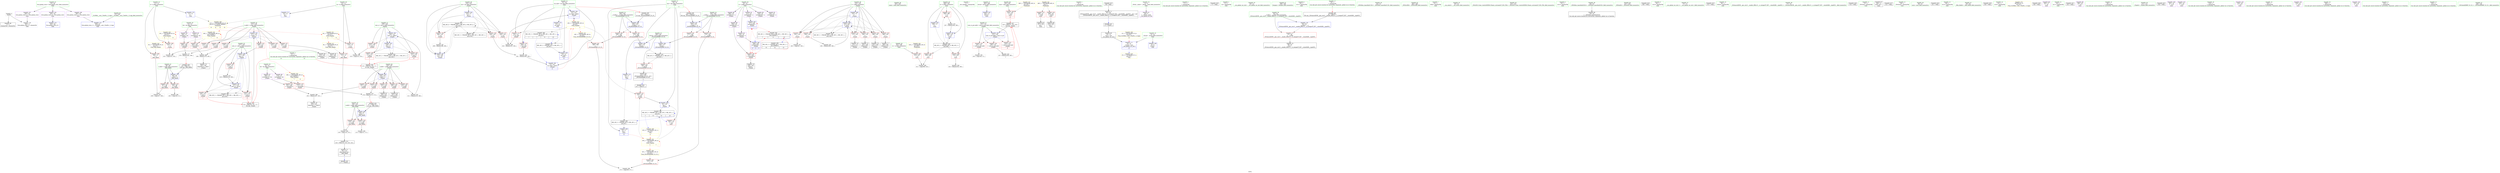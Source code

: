 digraph "SVFG" {
	label="SVFG";

	Node0x564943c63d40 [shape=record,color=grey,label="{NodeID: 0\nNullPtr}"];
	Node0x564943c63d40 -> Node0x564943c76ad0[style=solid];
	Node0x564943c63d40 -> Node0x564943c7d690[style=solid];
	Node0x564943c79560 [shape=record,color=grey,label="{NodeID: 277\n170 = Binary(165, 169, )\n|{<s0>6}}"];
	Node0x564943c79560:s0 -> Node0x564943cb2330[style=solid,color=red];
	Node0x564943c78530 [shape=record,color=blue,label="{NodeID: 194\n25\<--232\ncur_bad\<--add31\n_Z2goiii\n|{<s0>7}}"];
	Node0x564943c78530:s0 -> Node0x564943c97000[style=dashed,color=red];
	Node0x564943c75780 [shape=record,color=red,label="{NodeID: 111\n214\<--14\n\<--m\n_Z2goiii\n}"];
	Node0x564943c75780 -> Node0x564943c86790[style=solid];
	Node0x564943c737e0 [shape=record,color=green,label="{NodeID: 28\n19\<--20\na\<--a_field_insensitive\nGlob }"];
	Node0x564943c737e0 -> Node0x564943c77d10[style=solid];
	Node0x564943c737e0 -> Node0x564943c77de0[style=solid];
	Node0x564943c737e0 -> Node0x564943c77eb0[style=solid];
	Node0x564943c737e0 -> Node0x564943c77f80[style=solid];
	Node0x564943c737e0 -> Node0x564943c78050[style=solid];
	Node0x564943c737e0 -> Node0x564943c78120[style=solid];
	Node0x564943c92060 [shape=record,color=black,label="{NodeID: 305\nMR_34V_2 = PHI(MR_34V_6, MR_34V_1, MR_34V_1, )\npts\{200000 \}\n|{<s0>7|<s1>8|<s2>15}}"];
	Node0x564943c92060:s0 -> Node0x564943c786d0[style=dashed,color=blue];
	Node0x564943c92060:s1 -> Node0x564943c92060[style=dashed,color=blue];
	Node0x564943c92060:s2 -> Node0x564943c93460[style=dashed,color=blue];
	Node0x564943c7b730 [shape=record,color=red,label="{NodeID: 139\n161\<--135\n\<--i\n_Z2goiii\n}"];
	Node0x564943c7b730 -> Node0x564943c86f10[style=solid];
	Node0x564943c76190 [shape=record,color=green,label="{NodeID: 56\n282\<--283\nmain\<--main_field_insensitive\n}"];
	Node0x564943c978c0 [shape=record,color=yellow,style=double,label="{NodeID: 333\n38V_1 = ENCHI(MR_38V_0)\npts\{240000 \}\nFun[_Z2goiii]|{|<s2>7|<s3>8}}"];
	Node0x564943c978c0 -> Node0x564943c7c290[style=dashed];
	Node0x564943c978c0 -> Node0x564943c7c430[style=dashed];
	Node0x564943c978c0:s2 -> Node0x564943c978c0[style=dashed,color=red];
	Node0x564943c978c0:s3 -> Node0x564943c978c0[style=dashed,color=red];
	Node0x564943c7cdf0 [shape=record,color=red,label="{NodeID: 167\n336\<--289\n\<--ti\nmain\n}"];
	Node0x564943c7cdf0 -> Node0x564943c79860[style=solid];
	Node0x564943c779d0 [shape=record,color=black,label="{NodeID: 84\n257\<--280\n_ZSt3minIiERKT_S2_S2__ret\<--\n_ZSt3minIiERKT_S2_S2_\n|{<s0>5}}"];
	Node0x564943c779d0:s0 -> Node0x564943cb0130[style=solid,color=blue];
	Node0x564943c71760 [shape=record,color=green,label="{NodeID: 1\n7\<--1\n__dso_handle\<--dummyObj\nGlob }"];
	Node0x564943c796e0 [shape=record,color=grey,label="{NodeID: 278\n219 = Binary(218, 200, )\n}"];
	Node0x564943c796e0 -> Node0x564943c78390[style=solid];
	Node0x564943c78600 [shape=record,color=blue,label="{NodeID: 195\n25\<--241\ncur_bad\<--sub32\n_Z2goiii\n|{<s0>8}}"];
	Node0x564943c78600:s0 -> Node0x564943c97000[style=dashed,color=red];
	Node0x564943c75850 [shape=record,color=red,label="{NodeID: 112\n331\<--16\n\<--ans\nmain\n}"];
	Node0x564943c738e0 [shape=record,color=green,label="{NodeID: 29\n21\<--22\ndx\<--dx_field_insensitive\nGlob }"];
	Node0x564943c738e0 -> Node0x564943c781f0[style=solid];
	Node0x564943c738e0 -> Node0x564943c782c0[style=solid];
	Node0x564943c92560 [shape=record,color=black,label="{NodeID: 306\nMR_16V_2 = PHI(MR_16V_4, MR_16V_1, )\npts\{18 \}\n}"];
	Node0x564943c92560 -> Node0x564943c78d50[style=dashed];
	Node0x564943c7b800 [shape=record,color=red,label="{NodeID: 140\n166\<--135\n\<--i\n_Z2goiii\n}"];
	Node0x564943c7b800 -> Node0x564943c770e0[style=solid];
	Node0x564943c76290 [shape=record,color=green,label="{NodeID: 57\n285\<--286\nretval\<--retval_field_insensitive\nmain\n}"];
	Node0x564943c76290 -> Node0x564943c78ae0[style=solid];
	Node0x564943c7cec0 [shape=record,color=red,label="{NodeID: 168\n318\<--291\n\<--num\nmain\n|{<s0>15}}"];
	Node0x564943c7cec0:s0 -> Node0x564943cb2b10[style=solid,color=red];
	Node0x564943c77aa0 [shape=record,color=black,label="{NodeID: 85\n297\<--294\ncall\<--\nmain\n}"];
	Node0x564943c717f0 [shape=record,color=green,label="{NodeID: 2\n9\<--1\n\<--dummyObj\nCan only get source location for instruction, argument, global var or function.}"];
	Node0x564943c79860 [shape=record,color=grey,label="{NodeID: 279\n337 = Binary(336, 200, )\n}"];
	Node0x564943c79860 -> Node0x564943c78e20[style=solid];
	Node0x564943c786d0 [shape=record,color=blue,label="{NodeID: 196\n248\<--250\narrayidx36\<--\n_Z2goiii\n|{<s0>8|<s1>8|<s2>8}}"];
	Node0x564943c786d0:s0 -> Node0x564943c7c500[style=dashed,color=red];
	Node0x564943c786d0:s1 -> Node0x564943c78460[style=dashed,color=red];
	Node0x564943c786d0:s2 -> Node0x564943c92060[style=dashed,color=red];
	Node0x564943c75920 [shape=record,color=red,label="{NodeID: 113\n231\<--25\n\<--cur_bad\n_Z2goiii\n}"];
	Node0x564943c75920 -> Node0x564943c86190[style=solid];
	Node0x564943c739e0 [shape=record,color=green,label="{NodeID: 30\n23\<--24\ndy\<--dy_field_insensitive\nGlob }"];
	Node0x564943c739e0 -> Node0x564943c74ac0[style=solid];
	Node0x564943c739e0 -> Node0x564943c74b90[style=solid];
	Node0x564943c92a60 [shape=record,color=black,label="{NodeID: 307\nMR_18V_2 = PHI(MR_18V_4, MR_18V_1, )\npts\{26 \}\n}"];
	Node0x564943c92a60 -> Node0x564943c78c80[style=dashed];
	Node0x564943c7b8d0 [shape=record,color=red,label="{NodeID: 141\n172\<--135\n\<--i\n_Z2goiii\n}"];
	Node0x564943c7b8d0 -> Node0x564943c771b0[style=solid];
	Node0x564943c76360 [shape=record,color=green,label="{NodeID: 58\n287\<--288\ntc\<--tc_field_insensitive\nmain\n}"];
	Node0x564943c76360 -> Node0x564943c7cb80[style=solid];
	Node0x564943c9f540 [shape=record,color=yellow,style=double,label="{NodeID: 418\n2V_2 = CSCHI(MR_2V_1)\npts\{10 \}\nCS[]}"];
	Node0x564943c7cf90 [shape=record,color=blue,label="{NodeID: 169\n8\<--9\n_ZL2pi\<--\nGlob }"];
	Node0x564943c77b70 [shape=record,color=black,label="{NodeID: 86\n303\<--300\ncall1\<--\nmain\n}"];
	Node0x564943c71aa0 [shape=record,color=green,label="{NodeID: 3\n12\<--1\n\<--dummyObj\nCan only get source location for instruction, argument, global var or function.|{<s0>15|<s1>15}}"];
	Node0x564943c71aa0:s0 -> Node0x564943cb2670[style=solid,color=red];
	Node0x564943c71aa0:s1 -> Node0x564943cb2950[style=solid,color=red];
	Node0x564943c799e0 [shape=record,color=grey,label="{NodeID: 280\n184 = Binary(179, 183, )\n}"];
	Node0x564943c799e0 -> Node0x564943c77350[style=solid];
	Node0x564943c787a0 [shape=record,color=blue,label="{NodeID: 197\n262\<--258\n__a.addr\<--__a\n_ZSt3minIiERKT_S2_S2_\n}"];
	Node0x564943c787a0 -> Node0x564943c7c6a0[style=dashed];
	Node0x564943c787a0 -> Node0x564943c7c770[style=dashed];
	Node0x564943c759f0 [shape=record,color=red,label="{NodeID: 114\n240\<--25\n\<--cur_bad\n_Z2goiii\n}"];
	Node0x564943c759f0 -> Node0x564943c79e60[style=solid];
	Node0x564943c73ae0 [shape=record,color=green,label="{NodeID: 31\n25\<--26\ncur_bad\<--cur_bad_field_insensitive\nGlob |{|<s6>5}}"];
	Node0x564943c73ae0 -> Node0x564943c75920[style=solid];
	Node0x564943c73ae0 -> Node0x564943c759f0[style=solid];
	Node0x564943c73ae0 -> Node0x564943c7d390[style=solid];
	Node0x564943c73ae0 -> Node0x564943c78530[style=solid];
	Node0x564943c73ae0 -> Node0x564943c78600[style=solid];
	Node0x564943c73ae0 -> Node0x564943c78c80[style=solid];
	Node0x564943c73ae0:s6 -> Node0x564943cb2de0[style=solid,color=red];
	Node0x564943c92f60 [shape=record,color=black,label="{NodeID: 308\nMR_56V_3 = PHI(MR_56V_4, MR_56V_2, )\npts\{290 \}\n}"];
	Node0x564943c92f60 -> Node0x564943c7cc50[style=dashed];
	Node0x564943c92f60 -> Node0x564943c7cd20[style=dashed];
	Node0x564943c92f60 -> Node0x564943c7cdf0[style=dashed];
	Node0x564943c92f60 -> Node0x564943c78e20[style=dashed];
	Node0x564943c7b9a0 [shape=record,color=red,label="{NodeID: 142\n180\<--135\n\<--i\n_Z2goiii\n}"];
	Node0x564943c7b9a0 -> Node0x564943c77280[style=solid];
	Node0x564943c76430 [shape=record,color=green,label="{NodeID: 59\n289\<--290\nti\<--ti_field_insensitive\nmain\n}"];
	Node0x564943c76430 -> Node0x564943c7cc50[style=solid];
	Node0x564943c76430 -> Node0x564943c7cd20[style=solid];
	Node0x564943c76430 -> Node0x564943c7cdf0[style=solid];
	Node0x564943c76430 -> Node0x564943c78bb0[style=solid];
	Node0x564943c76430 -> Node0x564943c78e20[style=solid];
	Node0x564943cb0130 [shape=record,color=black,label="{NodeID: 419\n147 = PHI(257, )\n}"];
	Node0x564943cb0130 -> Node0x564943c7c0f0[style=solid];
	Node0x564943c97b90 [shape=record,color=yellow,style=double,label="{NodeID: 336\n16V_1 = ENCHI(MR_16V_0)\npts\{18 \}\nFun[_ZSt3minIiERKT_S2_S2_]}"];
	Node0x564943c97b90 -> Node0x564943c7cab0[style=dashed];
	Node0x564943c7d090 [shape=record,color=blue,label="{NodeID: 170\n11\<--12\nn\<--\nGlob }"];
	Node0x564943c7d090 -> Node0x564943c98780[style=dashed];
	Node0x564943c77c40 [shape=record,color=purple,label="{NodeID: 87\n56\<--4\n\<--_ZStL8__ioinit\n__cxx_global_var_init\n}"];
	Node0x564943c71b30 [shape=record,color=green,label="{NodeID: 4\n17\<--1\n\<--dummyObj\nCan only get source location for instruction, argument, global var or function.}"];
	Node0x564943c79b60 [shape=record,color=grey,label="{NodeID: 281\n211 = Binary(210, 200, )\n}"];
	Node0x564943c79b60 -> Node0x564943c7e220[style=solid];
	Node0x564943c78870 [shape=record,color=blue,label="{NodeID: 198\n264\<--259\n__b.addr\<--__b\n_ZSt3minIiERKT_S2_S2_\n}"];
	Node0x564943c78870 -> Node0x564943c7c840[style=dashed];
	Node0x564943c78870 -> Node0x564943c7c910[style=dashed];
	Node0x564943c7a3b0 [shape=record,color=red,label="{NodeID: 115\n294\<--31\n\<--stdin\nmain\n}"];
	Node0x564943c7a3b0 -> Node0x564943c77aa0[style=solid];
	Node0x564943c73be0 [shape=record,color=green,label="{NodeID: 32\n45\<--49\nllvm.global_ctors\<--llvm.global_ctors_field_insensitive\nGlob }"];
	Node0x564943c73be0 -> Node0x564943c75210[style=solid];
	Node0x564943c73be0 -> Node0x564943c75310[style=solid];
	Node0x564943c73be0 -> Node0x564943c75410[style=solid];
	Node0x564943c93460 [shape=record,color=black,label="{NodeID: 309\nMR_34V_2 = PHI(MR_34V_3, MR_34V_1, )\npts\{200000 \}\n|{<s0>15|<s1>15|<s2>15}}"];
	Node0x564943c93460:s0 -> Node0x564943c7c500[style=dashed,color=red];
	Node0x564943c93460:s1 -> Node0x564943c78460[style=dashed,color=red];
	Node0x564943c93460:s2 -> Node0x564943c92060[style=dashed,color=red];
	Node0x564943c7ba70 [shape=record,color=red,label="{NodeID: 143\n188\<--135\n\<--i\n_Z2goiii\n}"];
	Node0x564943c7ba70 -> Node0x564943c77420[style=solid];
	Node0x564943c76500 [shape=record,color=green,label="{NodeID: 60\n291\<--292\nnum\<--num_field_insensitive\nmain\n}"];
	Node0x564943c76500 -> Node0x564943c7cec0[style=solid];
	Node0x564943cb0060 [shape=record,color=black,label="{NodeID: 420\n57 = PHI()\n}"];
	Node0x564943c97c70 [shape=record,color=yellow,style=double,label="{NodeID: 337\n18V_1 = ENCHI(MR_18V_0)\npts\{26 \}\nFun[_ZSt3minIiERKT_S2_S2_]}"];
	Node0x564943c97c70 -> Node0x564943c7c9e0[style=dashed];
	Node0x564943c7d190 [shape=record,color=blue,label="{NodeID: 171\n14\<--12\nm\<--\nGlob }"];
	Node0x564943c7d190 -> Node0x564943c98780[style=dashed];
	Node0x564943c77d10 [shape=record,color=purple,label="{NodeID: 88\n186\<--19\narrayidx13\<--a\n_Z2goiii\n}"];
	Node0x564943c71bc0 [shape=record,color=green,label="{NodeID: 5\n27\<--1\n.str\<--dummyObj\nGlob }"];
	Node0x564943c79ce0 [shape=record,color=grey,label="{NodeID: 282\n237 = Binary(236, 200, )\n|{<s0>7}}"];
	Node0x564943c79ce0:s0 -> Node0x564943cb2b10[style=solid,color=red];
	Node0x564943c78940 [shape=record,color=blue,label="{NodeID: 199\n260\<--274\nretval\<--\n_ZSt3minIiERKT_S2_S2_\n}"];
	Node0x564943c78940 -> Node0x564943c93960[style=dashed];
	Node0x564943c7a480 [shape=record,color=red,label="{NodeID: 116\n300\<--36\n\<--stdout\nmain\n}"];
	Node0x564943c7a480 -> Node0x564943c77b70[style=solid];
	Node0x564943c73ce0 [shape=record,color=green,label="{NodeID: 33\n50\<--51\n__cxx_global_var_init\<--__cxx_global_var_init_field_insensitive\n}"];
	Node0x564943c93960 [shape=record,color=black,label="{NodeID: 310\nMR_42V_3 = PHI(MR_42V_4, MR_42V_2, )\npts\{261 \}\n}"];
	Node0x564943c93960 -> Node0x564943c7c5d0[style=dashed];
	Node0x564943c7bb40 [shape=record,color=red,label="{NodeID: 144\n204\<--135\n\<--i\n_Z2goiii\n}"];
	Node0x564943c7bb40 -> Node0x564943c7a160[style=solid];
	Node0x564943c765d0 [shape=record,color=green,label="{NodeID: 61\n298\<--299\nfreopen\<--freopen_field_insensitive\n}"];
	Node0x564943cb1780 [shape=record,color=black,label="{NodeID: 421\n75 = PHI(82, )\n}"];
	Node0x564943cb1780 -> Node0x564943c76da0[style=solid];
	Node0x564943c7d290 [shape=record,color=blue,label="{NodeID: 172\n16\<--17\nans\<--\nGlob }"];
	Node0x564943c7d290 -> Node0x564943c92560[style=dashed];
	Node0x564943c77de0 [shape=record,color=purple,label="{NodeID: 89\n194\<--19\narrayidx18\<--a\n_Z2goiii\n}"];
	Node0x564943c77de0 -> Node0x564943c7c500[style=solid];
	Node0x564943c71c50 [shape=record,color=green,label="{NodeID: 6\n29\<--1\n.str.2\<--dummyObj\nGlob }"];
	Node0x564943c79e60 [shape=record,color=grey,label="{NodeID: 283\n241 = Binary(240, 239, )\n}"];
	Node0x564943c79e60 -> Node0x564943c78600[style=solid];
	Node0x564943c78a10 [shape=record,color=blue,label="{NodeID: 200\n260\<--277\nretval\<--\n_ZSt3minIiERKT_S2_S2_\n}"];
	Node0x564943c78a10 -> Node0x564943c93960[style=dashed];
	Node0x564943c7a550 [shape=record,color=red,label="{NodeID: 117\n87\<--84\n\<--__x.addr\n_ZSt4acosIiEN9__gnu_cxx11__enable_ifIXsr12__is_integerIT_EE7__valueEdE6__typeES2_\n}"];
	Node0x564943c7a550 -> Node0x564943c76e70[style=solid];
	Node0x564943c73de0 [shape=record,color=green,label="{NodeID: 34\n54\<--55\n_ZNSt8ios_base4InitC1Ev\<--_ZNSt8ios_base4InitC1Ev_field_insensitive\n}"];
	Node0x564943c7bc10 [shape=record,color=red,label="{NodeID: 145\n218\<--137\n\<--new_x\n_Z2goiii\n}"];
	Node0x564943c7bc10 -> Node0x564943c796e0[style=solid];
	Node0x564943c766d0 [shape=record,color=green,label="{NodeID: 62\n305\<--306\n_ZNSirsERi\<--_ZNSirsERi_field_insensitive\n}"];
	Node0x564943cb18b0 [shape=record,color=black,label="{NodeID: 422\n89 = PHI()\n}"];
	Node0x564943cb18b0 -> Node0x564943c76f40[style=solid];
	Node0x564943c97e30 [shape=record,color=yellow,style=double,label="{NodeID: 339\n2V_1 = ENCHI(MR_2V_0)\npts\{10 \}\nFun[_GLOBAL__sub_I_TeaPot_1_0.cpp]|{<s0>22}}"];
	Node0x564943c97e30:s0 -> Node0x564943c7d790[style=dashed,color=red];
	Node0x564943c7d390 [shape=record,color=blue,label="{NodeID: 173\n25\<--12\ncur_bad\<--\nGlob }"];
	Node0x564943c7d390 -> Node0x564943c92a60[style=dashed];
	Node0x564943c77eb0 [shape=record,color=purple,label="{NodeID: 90\n224\<--19\narrayidx28\<--a\n_Z2goiii\n}"];
	Node0x564943c72490 [shape=record,color=green,label="{NodeID: 7\n31\<--1\nstdin\<--dummyObj\nGlob }"];
	Node0x564943c79fe0 [shape=record,color=grey,label="{NodeID: 284\n325 = Binary(324, 200, )\n}"];
	Node0x564943c78ae0 [shape=record,color=blue,label="{NodeID: 201\n285\<--12\nretval\<--\nmain\n}"];
	Node0x564943c7a620 [shape=record,color=red,label="{NodeID: 118\n104\<--98\n\<--x.addr\n_Z8in_fieldii\n}"];
	Node0x564943c7a620 -> Node0x564943c87090[style=solid];
	Node0x564943c73ee0 [shape=record,color=green,label="{NodeID: 35\n60\<--61\n__cxa_atexit\<--__cxa_atexit_field_insensitive\n}"];
	Node0x564943c7bce0 [shape=record,color=red,label="{NodeID: 146\n234\<--137\n\<--new_x\n_Z2goiii\n|{<s0>7}}"];
	Node0x564943c7bce0:s0 -> Node0x564943cb2670[style=solid,color=red];
	Node0x564943c767d0 [shape=record,color=green,label="{NodeID: 63\n322\<--323\n_ZStlsISt11char_traitsIcEERSt13basic_ostreamIcT_ES5_PKc\<--_ZStlsISt11char_traitsIcEERSt13basic_ostreamIcT_ES5_PKc_field_insensitive\n}"];
	Node0x564943cb1980 [shape=record,color=black,label="{NodeID: 423\n177 = PHI(95, )\n}"];
	Node0x564943c7d490 [shape=record,color=blue,label="{NodeID: 174\n361\<--46\nllvm.global_ctors_0\<--\nGlob }"];
	Node0x564943c77f80 [shape=record,color=purple,label="{NodeID: 91\n227\<--19\narrayidx30\<--a\n_Z2goiii\n}"];
	Node0x564943c77f80 -> Node0x564943c78460[style=solid];
	Node0x564943c72520 [shape=record,color=green,label="{NodeID: 8\n32\<--1\n.str.3\<--dummyObj\nGlob }"];
	Node0x564943c7a160 [shape=record,color=grey,label="{NodeID: 285\n205 = Binary(204, 200, )\n}"];
	Node0x564943c7a160 -> Node0x564943c7e080[style=solid];
	Node0x564943c78bb0 [shape=record,color=blue,label="{NodeID: 202\n289\<--12\nti\<--\nmain\n}"];
	Node0x564943c78bb0 -> Node0x564943c92f60[style=dashed];
	Node0x564943c7a6f0 [shape=record,color=red,label="{NodeID: 119\n107\<--98\n\<--x.addr\n_Z8in_fieldii\n}"];
	Node0x564943c7a6f0 -> Node0x564943c86610[style=solid];
	Node0x564943c73fe0 [shape=record,color=green,label="{NodeID: 36\n59\<--65\n_ZNSt8ios_base4InitD1Ev\<--_ZNSt8ios_base4InitD1Ev_field_insensitive\n}"];
	Node0x564943c73fe0 -> Node0x564943c76ca0[style=solid];
	Node0x564943c94860 [shape=record,color=black,label="{NodeID: 313\nMR_26V_6 = PHI(MR_26V_5, MR_26V_4, MR_26V_4, )\npts\{134 \}\n}"];
	Node0x564943c94860 -> Node0x564943c7b4c0[style=dashed];
	Node0x564943c94860 -> Node0x564943c7b590[style=dashed];
	Node0x564943c94860 -> Node0x564943c7b660[style=dashed];
	Node0x564943c94860 -> Node0x564943c7dfb0[style=dashed];
	Node0x564943c94860 -> Node0x564943c90c60[style=dashed];
	Node0x564943c94860 -> Node0x564943c94860[style=dashed];
	Node0x564943c7bdb0 [shape=record,color=red,label="{NodeID: 147\n251\<--137\n\<--new_x\n_Z2goiii\n|{<s0>8}}"];
	Node0x564943c7bdb0:s0 -> Node0x564943cb2670[style=solid,color=red];
	Node0x564943c768d0 [shape=record,color=green,label="{NodeID: 64\n327\<--328\n_ZNSolsEi\<--_ZNSolsEi_field_insensitive\n}"];
	Node0x564943cb1a90 [shape=record,color=black,label="{NodeID: 424\n304 = PHI()\n}"];
	Node0x564943c98050 [shape=record,color=yellow,style=double,label="{NodeID: 341\n48V_1 = ENCHI(MR_48V_0)\npts\{1 \}\nFun[main]}"];
	Node0x564943c98050 -> Node0x564943c7a3b0[style=dashed];
	Node0x564943c98050 -> Node0x564943c7a480[style=dashed];
	Node0x564943c7d590 [shape=record,color=blue,label="{NodeID: 175\n362\<--47\nllvm.global_ctors_1\<--_GLOBAL__sub_I_TeaPot_1_0.cpp\nGlob }"];
	Node0x564943c78050 [shape=record,color=purple,label="{NodeID: 92\n245\<--19\narrayidx34\<--a\n_Z2goiii\n}"];
	Node0x564943c725b0 [shape=record,color=green,label="{NodeID: 9\n34\<--1\n.str.4\<--dummyObj\nGlob }"];
	Node0x564943c7a2e0 [shape=record,color=grey,label="{NodeID: 286\n192 = Binary(187, 191, )\n}"];
	Node0x564943c7a2e0 -> Node0x564943c774f0[style=solid];
	Node0x564943c78c80 [shape=record,color=blue,label="{NodeID: 203\n25\<--12\ncur_bad\<--\nmain\n|{<s0>15}}"];
	Node0x564943c78c80:s0 -> Node0x564943c97000[style=dashed,color=red];
	Node0x564943c7a7c0 [shape=record,color=red,label="{NodeID: 120\n111\<--100\n\<--y.addr\n_Z8in_fieldii\n}"];
	Node0x564943c7a7c0 -> Node0x564943c86490[style=solid];
	Node0x564943c740e0 [shape=record,color=green,label="{NodeID: 37\n72\<--73\n__cxx_global_var_init.1\<--__cxx_global_var_init.1_field_insensitive\n}"];
	Node0x564943c7be80 [shape=record,color=red,label="{NodeID: 148\n213\<--139\n\<--new_y\n_Z2goiii\n}"];
	Node0x564943c7be80 -> Node0x564943c86790[style=solid];
	Node0x564943c769d0 [shape=record,color=green,label="{NodeID: 65\n47\<--356\n_GLOBAL__sub_I_TeaPot_1_0.cpp\<--_GLOBAL__sub_I_TeaPot_1_0.cpp_field_insensitive\n}"];
	Node0x564943c769d0 -> Node0x564943c7d590[style=solid];
	Node0x564943cb1b60 [shape=record,color=black,label="{NodeID: 425\n313 = PHI()\n}"];
	Node0x564943c7d690 [shape=record,color=blue, style = dotted,label="{NodeID: 176\n363\<--3\nllvm.global_ctors_2\<--dummyVal\nGlob }"];
	Node0x564943c78120 [shape=record,color=purple,label="{NodeID: 93\n248\<--19\narrayidx36\<--a\n_Z2goiii\n}"];
	Node0x564943c78120 -> Node0x564943c786d0[style=solid];
	Node0x564943c72640 [shape=record,color=green,label="{NodeID: 10\n36\<--1\nstdout\<--dummyObj\nGlob }"];
	Node0x564943c86010 [shape=record,color=grey,label="{NodeID: 287\n199 = Binary(198, 200, )\n}"];
	Node0x564943c86010 -> Node0x564943c7dfb0[style=solid];
	Node0x564943c78d50 [shape=record,color=blue,label="{NodeID: 204\n16\<--17\nans\<--\nmain\n|{<s0>15}}"];
	Node0x564943c78d50:s0 -> Node0x564943c96f20[style=dashed,color=red];
	Node0x564943c7a890 [shape=record,color=red,label="{NodeID: 121\n114\<--100\n\<--y.addr\n_Z8in_fieldii\n}"];
	Node0x564943c7a890 -> Node0x564943c86a90[style=solid];
	Node0x564943c741e0 [shape=record,color=green,label="{NodeID: 38\n77\<--78\n_ZSt4acosIiEN9__gnu_cxx11__enable_ifIXsr12__is_integerIT_EE7__valueEdE6__typeES2_\<--_ZSt4acosIiEN9__gnu_cxx11__enable_ifIXsr12__is_integerIT_EE7__valueEdE6__typeES2__field_insensitive\n}"];
	Node0x564943c7bf50 [shape=record,color=red,label="{NodeID: 149\n235\<--139\n\<--new_y\n_Z2goiii\n|{<s0>7}}"];
	Node0x564943c7bf50:s0 -> Node0x564943cb2950[style=solid,color=red];
	Node0x564943c76ad0 [shape=record,color=black,label="{NodeID: 66\n2\<--3\ndummyVal\<--dummyVal\n}"];
	Node0x564943cb1c60 [shape=record,color=black,label="{NodeID: 426\n314 = PHI()\n}"];
	Node0x564943c7d790 [shape=record,color=blue,label="{NodeID: 177\n8\<--79\n_ZL2pi\<--conv\n__cxx_global_var_init.1\n|{<s0>22}}"];
	Node0x564943c7d790:s0 -> Node0x564943c9f540[style=dashed,color=blue];
	Node0x564943c781f0 [shape=record,color=purple,label="{NodeID: 94\n168\<--21\narrayidx\<--dx\n_Z2goiii\n}"];
	Node0x564943c781f0 -> Node0x564943c7c1c0[style=solid];
	Node0x564943c72710 [shape=record,color=green,label="{NodeID: 11\n37\<--1\n_ZSt3cin\<--dummyObj\nGlob }"];
	Node0x564943c86190 [shape=record,color=grey,label="{NodeID: 288\n232 = Binary(231, 230, )\n}"];
	Node0x564943c86190 -> Node0x564943c78530[style=solid];
	Node0x564943c78e20 [shape=record,color=blue,label="{NodeID: 205\n289\<--337\nti\<--inc\nmain\n}"];
	Node0x564943c78e20 -> Node0x564943c92f60[style=dashed];
	Node0x564943c7a960 [shape=record,color=red,label="{NodeID: 122\n153\<--127\n\<--x.addr\n_Z2goiii\n}"];
	Node0x564943c7a960 -> Node0x564943c86910[style=solid];
	Node0x564943c742e0 [shape=record,color=green,label="{NodeID: 39\n84\<--85\n__x.addr\<--__x.addr_field_insensitive\n_ZSt4acosIiEN9__gnu_cxx11__enable_ifIXsr12__is_integerIT_EE7__valueEdE6__typeES2_\n}"];
	Node0x564943c742e0 -> Node0x564943c7a550[style=solid];
	Node0x564943c742e0 -> Node0x564943c7d860[style=solid];
	Node0x564943c95760 [shape=record,color=yellow,style=double,label="{NodeID: 316\n6V_1 = ENCHI(MR_6V_0)\npts\{13 \}\nFun[_Z8in_fieldii]}"];
	Node0x564943c95760 -> Node0x564943c75510[style=dashed];
	Node0x564943c7c020 [shape=record,color=red,label="{NodeID: 150\n252\<--139\n\<--new_y\n_Z2goiii\n|{<s0>8}}"];
	Node0x564943c7c020:s0 -> Node0x564943cb2950[style=solid,color=red];
	Node0x564943c76bd0 [shape=record,color=black,label="{NodeID: 67\n284\<--12\nmain_ret\<--\nmain\n}"];
	Node0x564943cb1d60 [shape=record,color=black,label="{NodeID: 427\n315 = PHI()\n}"];
	Node0x564943c7d860 [shape=record,color=blue,label="{NodeID: 178\n84\<--83\n__x.addr\<--__x\n_ZSt4acosIiEN9__gnu_cxx11__enable_ifIXsr12__is_integerIT_EE7__valueEdE6__typeES2_\n}"];
	Node0x564943c7d860 -> Node0x564943c7a550[style=dashed];
	Node0x564943c782c0 [shape=record,color=purple,label="{NodeID: 95\n182\<--21\narrayidx10\<--dx\n_Z2goiii\n}"];
	Node0x564943c782c0 -> Node0x564943c7c360[style=solid];
	Node0x564943c727e0 [shape=record,color=green,label="{NodeID: 12\n38\<--1\n_ZSt4cout\<--dummyObj\nGlob }"];
	Node0x564943c86310 [shape=record,color=grey,label="{NodeID: 289\n311 = cmp(309, 310, )\n}"];
	Node0x564943c7aa30 [shape=record,color=red,label="{NodeID: 123\n165\<--127\n\<--x.addr\n_Z2goiii\n}"];
	Node0x564943c7aa30 -> Node0x564943c79560[style=solid];
	Node0x564943c743b0 [shape=record,color=green,label="{NodeID: 40\n90\<--91\nacos\<--acos_field_insensitive\n}"];
	Node0x564943c96280 [shape=record,color=yellow,style=double,label="{NodeID: 317\n8V_1 = ENCHI(MR_8V_0)\npts\{15 \}\nFun[_Z8in_fieldii]}"];
	Node0x564943c96280 -> Node0x564943c756b0[style=dashed];
	Node0x564943c7c0f0 [shape=record,color=red,label="{NodeID: 151\n150\<--147\n\<--call\n_Z2goiii\n}"];
	Node0x564943c7c0f0 -> Node0x564943c7dd40[style=solid];
	Node0x564943c76ca0 [shape=record,color=black,label="{NodeID: 68\n58\<--59\n\<--_ZNSt8ios_base4InitD1Ev\nCan only get source location for instruction, argument, global var or function.}"];
	Node0x564943cb1e30 [shape=record,color=black,label="{NodeID: 428\n321 = PHI()\n}"];
	Node0x564943c98400 [shape=record,color=yellow,style=double,label="{NodeID: 345\n54V_1 = ENCHI(MR_54V_0)\npts\{288 \}\nFun[main]}"];
	Node0x564943c98400 -> Node0x564943c7cb80[style=dashed];
	Node0x564943c7d930 [shape=record,color=blue,label="{NodeID: 179\n98\<--96\nx.addr\<--x\n_Z8in_fieldii\n}"];
	Node0x564943c7d930 -> Node0x564943c7a620[style=dashed];
	Node0x564943c7d930 -> Node0x564943c7a6f0[style=dashed];
	Node0x564943c74ac0 [shape=record,color=purple,label="{NodeID: 96\n174\<--23\narrayidx6\<--dy\n_Z2goiii\n}"];
	Node0x564943c74ac0 -> Node0x564943c7c290[style=solid];
	Node0x564943c728e0 [shape=record,color=green,label="{NodeID: 13\n39\<--1\n.str.5\<--dummyObj\nGlob }"];
	Node0x564943c86490 [shape=record,color=grey,label="{NodeID: 290\n112 = cmp(111, 12, )\n}"];
	Node0x564943c7ab00 [shape=record,color=red,label="{NodeID: 124\n179\<--127\n\<--x.addr\n_Z2goiii\n}"];
	Node0x564943c7ab00 -> Node0x564943c799e0[style=solid];
	Node0x564943c744b0 [shape=record,color=green,label="{NodeID: 41\n93\<--94\n_Z8in_fieldii\<--_Z8in_fieldii_field_insensitive\n}"];
	Node0x564943c7c1c0 [shape=record,color=red,label="{NodeID: 152\n169\<--168\n\<--arrayidx\n_Z2goiii\n}"];
	Node0x564943c7c1c0 -> Node0x564943c79560[style=solid];
	Node0x564943c76da0 [shape=record,color=black,label="{NodeID: 69\n79\<--75\nconv\<--call\n__cxx_global_var_init.1\n}"];
	Node0x564943c76da0 -> Node0x564943c7d790[style=solid];
	Node0x564943cb1f60 [shape=record,color=black,label="{NodeID: 429\n326 = PHI()\n}"];
	Node0x564943c7da00 [shape=record,color=blue,label="{NodeID: 180\n100\<--97\ny.addr\<--y\n_Z8in_fieldii\n}"];
	Node0x564943c7da00 -> Node0x564943c7a7c0[style=dashed];
	Node0x564943c7da00 -> Node0x564943c7a890[style=dashed];
	Node0x564943c74b90 [shape=record,color=purple,label="{NodeID: 97\n190\<--23\narrayidx15\<--dy\n_Z2goiii\n}"];
	Node0x564943c74b90 -> Node0x564943c7c430[style=solid];
	Node0x564943c729e0 [shape=record,color=green,label="{NodeID: 14\n41\<--1\n.str.6\<--dummyObj\nGlob }"];
	Node0x564943c9a890 [shape=record,color=yellow,style=double,label="{NodeID: 374\nRETMU(2V_2)\npts\{10 \}\nFun[_GLOBAL__sub_I_TeaPot_1_0.cpp]}"];
	Node0x564943c86610 [shape=record,color=grey,label="{NodeID: 291\n109 = cmp(107, 108, )\n}"];
	Node0x564943c7abd0 [shape=record,color=red,label="{NodeID: 125\n208\<--127\n\<--x.addr\n_Z2goiii\n}"];
	Node0x564943c7abd0 -> Node0x564943c7e150[style=solid];
	Node0x564943c745b0 [shape=record,color=green,label="{NodeID: 42\n98\<--99\nx.addr\<--x.addr_field_insensitive\n_Z8in_fieldii\n}"];
	Node0x564943c745b0 -> Node0x564943c7a620[style=solid];
	Node0x564943c745b0 -> Node0x564943c7a6f0[style=solid];
	Node0x564943c745b0 -> Node0x564943c7d930[style=solid];
	Node0x564943c7c290 [shape=record,color=red,label="{NodeID: 153\n175\<--174\n\<--arrayidx6\n_Z2goiii\n}"];
	Node0x564943c7c290 -> Node0x564943c793e0[style=solid];
	Node0x564943c76e70 [shape=record,color=black,label="{NodeID: 70\n88\<--87\nconv\<--\n_ZSt4acosIiEN9__gnu_cxx11__enable_ifIXsr12__is_integerIT_EE7__valueEdE6__typeES2_\n}"];
	Node0x564943cb2060 [shape=record,color=black,label="{NodeID: 430\n330 = PHI()\n}"];
	Node0x564943c985c0 [shape=record,color=yellow,style=double,label="{NodeID: 347\n58V_1 = ENCHI(MR_58V_0)\npts\{292 \}\nFun[main]}"];
	Node0x564943c985c0 -> Node0x564943c7cec0[style=dashed];
	Node0x564943c7dad0 [shape=record,color=blue,label="{NodeID: 181\n127\<--124\nx.addr\<--x\n_Z2goiii\n}"];
	Node0x564943c7dad0 -> Node0x564943c7a960[style=dashed];
	Node0x564943c7dad0 -> Node0x564943c7aa30[style=dashed];
	Node0x564943c7dad0 -> Node0x564943c7ab00[style=dashed];
	Node0x564943c7dad0 -> Node0x564943c7abd0[style=dashed];
	Node0x564943c7dad0 -> Node0x564943c7aca0[style=dashed];
	Node0x564943c7dad0 -> Node0x564943c7ad70[style=dashed];
	Node0x564943c74c60 [shape=record,color=purple,label="{NodeID: 98\n295\<--27\n\<--.str\nmain\n}"];
	Node0x564943c72ae0 [shape=record,color=green,label="{NodeID: 15\n43\<--1\n.str.7\<--dummyObj\nGlob }"];
	Node0x564943c86790 [shape=record,color=grey,label="{NodeID: 292\n215 = cmp(213, 214, )\n}"];
	Node0x564943c7aca0 [shape=record,color=red,label="{NodeID: 126\n222\<--127\n\<--x.addr\n_Z2goiii\n}"];
	Node0x564943c7aca0 -> Node0x564943c77690[style=solid];
	Node0x564943c74680 [shape=record,color=green,label="{NodeID: 43\n100\<--101\ny.addr\<--y.addr_field_insensitive\n_Z8in_fieldii\n}"];
	Node0x564943c74680 -> Node0x564943c7a7c0[style=solid];
	Node0x564943c74680 -> Node0x564943c7a890[style=solid];
	Node0x564943c74680 -> Node0x564943c7da00[style=solid];
	Node0x564943c96d30 [shape=record,color=yellow,style=double,label="{NodeID: 320\n6V_1 = ENCHI(MR_6V_0)\npts\{13 \}\nFun[_Z2goiii]|{|<s1>6|<s2>7|<s3>8}}"];
	Node0x564943c96d30 -> Node0x564943c755e0[style=dashed];
	Node0x564943c96d30:s1 -> Node0x564943c95760[style=dashed,color=red];
	Node0x564943c96d30:s2 -> Node0x564943c96d30[style=dashed,color=red];
	Node0x564943c96d30:s3 -> Node0x564943c96d30[style=dashed,color=red];
	Node0x564943c7c360 [shape=record,color=red,label="{NodeID: 154\n183\<--182\n\<--arrayidx10\n_Z2goiii\n}"];
	Node0x564943c7c360 -> Node0x564943c799e0[style=solid];
	Node0x564943c76f40 [shape=record,color=black,label="{NodeID: 71\n82\<--89\n_ZSt4acosIiEN9__gnu_cxx11__enable_ifIXsr12__is_integerIT_EE7__valueEdE6__typeES2__ret\<--call\n_ZSt4acosIiEN9__gnu_cxx11__enable_ifIXsr12__is_integerIT_EE7__valueEdE6__typeES2_\n|{<s0>3}}"];
	Node0x564943c76f40:s0 -> Node0x564943cb1780[style=solid,color=blue];
	Node0x564943cb2160 [shape=record,color=black,label="{NodeID: 431\n332 = PHI()\n}"];
	Node0x564943c7dba0 [shape=record,color=blue,label="{NodeID: 182\n129\<--125\ny.addr\<--y\n_Z2goiii\n}"];
	Node0x564943c7dba0 -> Node0x564943c7ae40[style=dashed];
	Node0x564943c7dba0 -> Node0x564943c7af10[style=dashed];
	Node0x564943c7dba0 -> Node0x564943c7afe0[style=dashed];
	Node0x564943c7dba0 -> Node0x564943c7b0b0[style=dashed];
	Node0x564943c7dba0 -> Node0x564943c7b180[style=dashed];
	Node0x564943c74d30 [shape=record,color=purple,label="{NodeID: 99\n296\<--29\n\<--.str.2\nmain\n}"];
	Node0x564943c72be0 [shape=record,color=green,label="{NodeID: 16\n46\<--1\n\<--dummyObj\nCan only get source location for instruction, argument, global var or function.}"];
	Node0x564943c86910 [shape=record,color=grey,label="{NodeID: 293\n155 = cmp(153, 154, )\n}"];
	Node0x564943c7ad70 [shape=record,color=red,label="{NodeID: 127\n243\<--127\n\<--x.addr\n_Z2goiii\n}"];
	Node0x564943c7ad70 -> Node0x564943c77830[style=solid];
	Node0x564943c74750 [shape=record,color=green,label="{NodeID: 44\n121\<--122\n_Z2goiii\<--_Z2goiii_field_insensitive\n}"];
	Node0x564943c96e40 [shape=record,color=yellow,style=double,label="{NodeID: 321\n8V_1 = ENCHI(MR_8V_0)\npts\{15 \}\nFun[_Z2goiii]|{|<s1>6|<s2>7|<s3>8}}"];
	Node0x564943c96e40 -> Node0x564943c75780[style=dashed];
	Node0x564943c96e40:s1 -> Node0x564943c96280[style=dashed,color=red];
	Node0x564943c96e40:s2 -> Node0x564943c96e40[style=dashed,color=red];
	Node0x564943c96e40:s3 -> Node0x564943c96e40[style=dashed,color=red];
	Node0x564943c7c430 [shape=record,color=red,label="{NodeID: 155\n191\<--190\n\<--arrayidx15\n_Z2goiii\n}"];
	Node0x564943c7c430 -> Node0x564943c7a2e0[style=solid];
	Node0x564943c77010 [shape=record,color=black,label="{NodeID: 72\n95\<--118\n_Z8in_fieldii_ret\<--\n_Z8in_fieldii\n|{<s0>6}}"];
	Node0x564943c77010:s0 -> Node0x564943cb1980[style=solid,color=blue];
	Node0x564943cb2260 [shape=record,color=black,label="{NodeID: 432\n334 = PHI()\n}"];
	Node0x564943c98780 [shape=record,color=yellow,style=double,label="{NodeID: 349\n61V_1 = ENCHI(MR_61V_0)\npts\{13 15 220000 240000 \}\nFun[main]|{<s0>15|<s1>15|<s2>15|<s3>15}}"];
	Node0x564943c98780:s0 -> Node0x564943c96d30[style=dashed,color=red];
	Node0x564943c98780:s1 -> Node0x564943c96e40[style=dashed,color=red];
	Node0x564943c98780:s2 -> Node0x564943c977e0[style=dashed,color=red];
	Node0x564943c98780:s3 -> Node0x564943c978c0[style=dashed,color=red];
	Node0x564943c7dc70 [shape=record,color=blue,label="{NodeID: 183\n131\<--126\nnum_to_put.addr\<--num_to_put\n_Z2goiii\n}"];
	Node0x564943c7dc70 -> Node0x564943c7b250[style=dashed];
	Node0x564943c7dc70 -> Node0x564943c7b320[style=dashed];
	Node0x564943c7dc70 -> Node0x564943c7b3f0[style=dashed];
	Node0x564943c74e00 [shape=record,color=purple,label="{NodeID: 100\n301\<--32\n\<--.str.3\nmain\n}"];
	Node0x564943c72ce0 [shape=record,color=green,label="{NodeID: 17\n76\<--1\n\<--dummyObj\nCan only get source location for instruction, argument, global var or function.|{<s0>3}}"];
	Node0x564943c72ce0:s0 -> Node0x564943cb2ef0[style=solid,color=red];
	Node0x564943c86a90 [shape=record,color=grey,label="{NodeID: 294\n116 = cmp(114, 115, )\n}"];
	Node0x564943c86a90 -> Node0x56494394a400[style=solid];
	Node0x564943c7ae40 [shape=record,color=red,label="{NodeID: 128\n171\<--129\n\<--y.addr\n_Z2goiii\n}"];
	Node0x564943c7ae40 -> Node0x564943c793e0[style=solid];
	Node0x564943c74850 [shape=record,color=green,label="{NodeID: 45\n127\<--128\nx.addr\<--x.addr_field_insensitive\n_Z2goiii\n}"];
	Node0x564943c74850 -> Node0x564943c7a960[style=solid];
	Node0x564943c74850 -> Node0x564943c7aa30[style=solid];
	Node0x564943c74850 -> Node0x564943c7ab00[style=solid];
	Node0x564943c74850 -> Node0x564943c7abd0[style=solid];
	Node0x564943c74850 -> Node0x564943c7aca0[style=solid];
	Node0x564943c74850 -> Node0x564943c7ad70[style=solid];
	Node0x564943c74850 -> Node0x564943c7dad0[style=solid];
	Node0x564943c96f20 [shape=record,color=yellow,style=double,label="{NodeID: 322\n16V_1 = ENCHI(MR_16V_0)\npts\{18 \}\nFun[_Z2goiii]|{|<s3>5|<s4>7}}"];
	Node0x564943c96f20 -> Node0x564943c7c0f0[style=dashed];
	Node0x564943c96f20 -> Node0x564943c7dd40[style=dashed];
	Node0x564943c96f20 -> Node0x564943c90260[style=dashed];
	Node0x564943c96f20:s3 -> Node0x564943c97b90[style=dashed,color=red];
	Node0x564943c96f20:s4 -> Node0x564943c96f20[style=dashed,color=red];
	Node0x564943c7c500 [shape=record,color=red,label="{NodeID: 156\n195\<--194\n\<--arrayidx18\n_Z2goiii\n}"];
	Node0x564943c7c500 -> Node0x564943c775c0[style=solid];
	Node0x564943c770e0 [shape=record,color=black,label="{NodeID: 73\n167\<--166\nidxprom\<--\n_Z2goiii\n}"];
	Node0x564943cb2330 [shape=record,color=black,label="{NodeID: 433\n96 = PHI(170, )\n0th arg _Z8in_fieldii }"];
	Node0x564943cb2330 -> Node0x564943c7d930[style=solid];
	Node0x564943c7dd40 [shape=record,color=blue,label="{NodeID: 184\n16\<--150\nans\<--\n_Z2goiii\n}"];
	Node0x564943c7dd40 -> Node0x564943c90260[style=dashed];
	Node0x564943c74ed0 [shape=record,color=purple,label="{NodeID: 101\n302\<--34\n\<--.str.4\nmain\n}"];
	Node0x564943c72de0 [shape=record,color=green,label="{NodeID: 18\n119\<--1\n\<--dummyObj\nCan only get source location for instruction, argument, global var or function.}"];
	Node0x564943c86c10 [shape=record,color=grey,label="{NodeID: 295\n145 = cmp(144, 12, )\n}"];
	Node0x564943c7af10 [shape=record,color=red,label="{NodeID: 129\n187\<--129\n\<--y.addr\n_Z2goiii\n}"];
	Node0x564943c7af10 -> Node0x564943c7a2e0[style=solid];
	Node0x564943c74920 [shape=record,color=green,label="{NodeID: 46\n129\<--130\ny.addr\<--y.addr_field_insensitive\n_Z2goiii\n}"];
	Node0x564943c74920 -> Node0x564943c7ae40[style=solid];
	Node0x564943c74920 -> Node0x564943c7af10[style=solid];
	Node0x564943c74920 -> Node0x564943c7afe0[style=solid];
	Node0x564943c74920 -> Node0x564943c7b0b0[style=solid];
	Node0x564943c74920 -> Node0x564943c7b180[style=solid];
	Node0x564943c74920 -> Node0x564943c7dba0[style=solid];
	Node0x564943c97000 [shape=record,color=yellow,style=double,label="{NodeID: 323\n18V_1 = ENCHI(MR_18V_0)\npts\{26 \}\nFun[_Z2goiii]|{|<s4>5}}"];
	Node0x564943c97000 -> Node0x564943c75920[style=dashed];
	Node0x564943c97000 -> Node0x564943c7c0f0[style=dashed];
	Node0x564943c97000 -> Node0x564943c78530[style=dashed];
	Node0x564943c97000 -> Node0x564943c90760[style=dashed];
	Node0x564943c97000:s4 -> Node0x564943c97c70[style=dashed,color=red];
	Node0x564943c7c5d0 [shape=record,color=red,label="{NodeID: 157\n280\<--260\n\<--retval\n_ZSt3minIiERKT_S2_S2_\n}"];
	Node0x564943c7c5d0 -> Node0x564943c779d0[style=solid];
	Node0x564943c771b0 [shape=record,color=black,label="{NodeID: 74\n173\<--172\nidxprom5\<--\n_Z2goiii\n}"];
	Node0x564943cb2530 [shape=record,color=black,label="{NodeID: 434\n97 = PHI(176, )\n1st arg _Z8in_fieldii }"];
	Node0x564943cb2530 -> Node0x564943c7da00[style=solid];
	Node0x564943c7de10 [shape=record,color=blue,label="{NodeID: 185\n133\<--12\ncur\<--\n_Z2goiii\n}"];
	Node0x564943c7de10 -> Node0x564943c7b4c0[style=dashed];
	Node0x564943c7de10 -> Node0x564943c7b590[style=dashed];
	Node0x564943c7de10 -> Node0x564943c7b660[style=dashed];
	Node0x564943c7de10 -> Node0x564943c7dfb0[style=dashed];
	Node0x564943c7de10 -> Node0x564943c90c60[style=dashed];
	Node0x564943c7de10 -> Node0x564943c94860[style=dashed];
	Node0x564943c74fa0 [shape=record,color=purple,label="{NodeID: 102\n320\<--39\n\<--.str.5\nmain\n}"];
	Node0x564943c72ee0 [shape=record,color=green,label="{NodeID: 19\n163\<--1\n\<--dummyObj\nCan only get source location for instruction, argument, global var or function.}"];
	Node0x564943c86d90 [shape=record,color=grey,label="{NodeID: 296\n272 = cmp(269, 271, )\n}"];
	Node0x564943c7afe0 [shape=record,color=red,label="{NodeID: 130\n210\<--129\n\<--y.addr\n_Z2goiii\n}"];
	Node0x564943c7afe0 -> Node0x564943c79b60[style=solid];
	Node0x564943c749f0 [shape=record,color=green,label="{NodeID: 47\n131\<--132\nnum_to_put.addr\<--num_to_put.addr_field_insensitive\n_Z2goiii\n}"];
	Node0x564943c749f0 -> Node0x564943c7b250[style=solid];
	Node0x564943c749f0 -> Node0x564943c7b320[style=solid];
	Node0x564943c749f0 -> Node0x564943c7b3f0[style=solid];
	Node0x564943c749f0 -> Node0x564943c7dc70[style=solid];
	Node0x564943c7c6a0 [shape=record,color=red,label="{NodeID: 158\n270\<--262\n\<--__a.addr\n_ZSt3minIiERKT_S2_S2_\n}"];
	Node0x564943c7c6a0 -> Node0x564943c7cab0[style=solid];
	Node0x564943c77280 [shape=record,color=black,label="{NodeID: 75\n181\<--180\nidxprom9\<--\n_Z2goiii\n}"];
	Node0x564943cb2670 [shape=record,color=black,label="{NodeID: 435\n124 = PHI(234, 251, 12, )\n0th arg _Z2goiii }"];
	Node0x564943cb2670 -> Node0x564943c7dad0[style=solid];
	Node0x564943c7dee0 [shape=record,color=blue,label="{NodeID: 186\n135\<--12\ni\<--\n_Z2goiii\n}"];
	Node0x564943c7dee0 -> Node0x564943c7b730[style=dashed];
	Node0x564943c7dee0 -> Node0x564943c7b800[style=dashed];
	Node0x564943c7dee0 -> Node0x564943c7b8d0[style=dashed];
	Node0x564943c7dee0 -> Node0x564943c7b9a0[style=dashed];
	Node0x564943c7dee0 -> Node0x564943c7ba70[style=dashed];
	Node0x564943c7dee0 -> Node0x564943c7bb40[style=dashed];
	Node0x564943c7dee0 -> Node0x564943c7e080[style=dashed];
	Node0x564943c7dee0 -> Node0x564943c91160[style=dashed];
	Node0x564943c75070 [shape=record,color=purple,label="{NodeID: 103\n329\<--41\n\<--.str.6\nmain\n}"];
	Node0x564943c72fe0 [shape=record,color=green,label="{NodeID: 20\n200\<--1\n\<--dummyObj\nCan only get source location for instruction, argument, global var or function.}"];
	Node0x564943c86f10 [shape=record,color=grey,label="{NodeID: 297\n162 = cmp(161, 163, )\n}"];
	Node0x564943c7b0b0 [shape=record,color=red,label="{NodeID: 131\n225\<--129\n\<--y.addr\n_Z2goiii\n}"];
	Node0x564943c7b0b0 -> Node0x564943c77760[style=solid];
	Node0x564943c75ae0 [shape=record,color=green,label="{NodeID: 48\n133\<--134\ncur\<--cur_field_insensitive\n_Z2goiii\n}"];
	Node0x564943c75ae0 -> Node0x564943c7b4c0[style=solid];
	Node0x564943c75ae0 -> Node0x564943c7b590[style=solid];
	Node0x564943c75ae0 -> Node0x564943c7b660[style=solid];
	Node0x564943c75ae0 -> Node0x564943c7de10[style=solid];
	Node0x564943c75ae0 -> Node0x564943c7dfb0[style=solid];
	Node0x564943c7c770 [shape=record,color=red,label="{NodeID: 159\n277\<--262\n\<--__a.addr\n_ZSt3minIiERKT_S2_S2_\n}"];
	Node0x564943c7c770 -> Node0x564943c78a10[style=solid];
	Node0x564943c77350 [shape=record,color=black,label="{NodeID: 76\n185\<--184\nidxprom12\<--add11\n_Z2goiii\n}"];
	Node0x564943cb2950 [shape=record,color=black,label="{NodeID: 436\n125 = PHI(235, 252, 12, )\n1st arg _Z2goiii }"];
	Node0x564943cb2950 -> Node0x564943c7dba0[style=solid];
	Node0x564943c7dfb0 [shape=record,color=blue,label="{NodeID: 187\n133\<--199\ncur\<--inc\n_Z2goiii\n}"];
	Node0x564943c7dfb0 -> Node0x564943c94860[style=dashed];
	Node0x564943c75140 [shape=record,color=purple,label="{NodeID: 104\n333\<--43\n\<--.str.7\nmain\n}"];
	Node0x564943c730e0 [shape=record,color=green,label="{NodeID: 21\n229\<--1\n\<--dummyObj\nCan only get source location for instruction, argument, global var or function.}"];
	Node0x564943c87090 [shape=record,color=grey,label="{NodeID: 298\n105 = cmp(104, 12, )\n}"];
	Node0x564943c7b180 [shape=record,color=red,label="{NodeID: 132\n246\<--129\n\<--y.addr\n_Z2goiii\n}"];
	Node0x564943c7b180 -> Node0x564943c77900[style=solid];
	Node0x564943c75bb0 [shape=record,color=green,label="{NodeID: 49\n135\<--136\ni\<--i_field_insensitive\n_Z2goiii\n}"];
	Node0x564943c75bb0 -> Node0x564943c7b730[style=solid];
	Node0x564943c75bb0 -> Node0x564943c7b800[style=solid];
	Node0x564943c75bb0 -> Node0x564943c7b8d0[style=solid];
	Node0x564943c75bb0 -> Node0x564943c7b9a0[style=solid];
	Node0x564943c75bb0 -> Node0x564943c7ba70[style=solid];
	Node0x564943c75bb0 -> Node0x564943c7bb40[style=solid];
	Node0x564943c75bb0 -> Node0x564943c7dee0[style=solid];
	Node0x564943c75bb0 -> Node0x564943c7e080[style=solid];
	Node0x564943c7fdc0 [shape=record,color=yellow,style=double,label="{NodeID: 409\n16V_4 = CSCHI(MR_16V_1)\npts\{18 \}\nCS[]|{<s0>8}}"];
	Node0x564943c7fdc0:s0 -> Node0x564943c96f20[style=dashed,color=red];
	Node0x564943c7c840 [shape=record,color=red,label="{NodeID: 160\n268\<--264\n\<--__b.addr\n_ZSt3minIiERKT_S2_S2_\n}"];
	Node0x564943c7c840 -> Node0x564943c7c9e0[style=solid];
	Node0x564943c77420 [shape=record,color=black,label="{NodeID: 77\n189\<--188\nidxprom14\<--\n_Z2goiii\n}"];
	Node0x564943cb2b10 [shape=record,color=black,label="{NodeID: 437\n126 = PHI(237, 253, 318, )\n2nd arg _Z2goiii }"];
	Node0x564943cb2b10 -> Node0x564943c7dc70[style=solid];
	Node0x564943c7e080 [shape=record,color=blue,label="{NodeID: 188\n135\<--205\ni\<--inc21\n_Z2goiii\n}"];
	Node0x564943c7e080 -> Node0x564943c7b730[style=dashed];
	Node0x564943c7e080 -> Node0x564943c7b800[style=dashed];
	Node0x564943c7e080 -> Node0x564943c7b8d0[style=dashed];
	Node0x564943c7e080 -> Node0x564943c7b9a0[style=dashed];
	Node0x564943c7e080 -> Node0x564943c7ba70[style=dashed];
	Node0x564943c7e080 -> Node0x564943c7bb40[style=dashed];
	Node0x564943c7e080 -> Node0x564943c7e080[style=dashed];
	Node0x564943c7e080 -> Node0x564943c91160[style=dashed];
	Node0x564943c75210 [shape=record,color=purple,label="{NodeID: 105\n361\<--45\nllvm.global_ctors_0\<--llvm.global_ctors\nGlob }"];
	Node0x564943c75210 -> Node0x564943c7d490[style=solid];
	Node0x564943c731e0 [shape=record,color=green,label="{NodeID: 22\n250\<--1\n\<--dummyObj\nCan only get source location for instruction, argument, global var or function.}"];
	Node0x564943c90260 [shape=record,color=black,label="{NodeID: 299\nMR_16V_3 = PHI(MR_16V_5, MR_16V_2, MR_16V_1, )\npts\{18 \}\n|{<s0>7|<s1>8|<s2>15|<s3>15}}"];
	Node0x564943c90260:s0 -> Node0x564943c7fdc0[style=dashed,color=blue];
	Node0x564943c90260:s1 -> Node0x564943c90260[style=dashed,color=blue];
	Node0x564943c90260:s2 -> Node0x564943c75850[style=dashed,color=blue];
	Node0x564943c90260:s3 -> Node0x564943c92560[style=dashed,color=blue];
	Node0x564943c7b250 [shape=record,color=red,label="{NodeID: 133\n144\<--131\n\<--num_to_put.addr\n_Z2goiii\n}"];
	Node0x564943c7b250 -> Node0x564943c86c10[style=solid];
	Node0x564943c75c80 [shape=record,color=green,label="{NodeID: 50\n137\<--138\nnew_x\<--new_x_field_insensitive\n_Z2goiii\n}"];
	Node0x564943c75c80 -> Node0x564943c7bc10[style=solid];
	Node0x564943c75c80 -> Node0x564943c7bce0[style=solid];
	Node0x564943c75c80 -> Node0x564943c7bdb0[style=solid];
	Node0x564943c75c80 -> Node0x564943c7e150[style=solid];
	Node0x564943c75c80 -> Node0x564943c78390[style=solid];
	Node0x564943c7c910 [shape=record,color=red,label="{NodeID: 161\n274\<--264\n\<--__b.addr\n_ZSt3minIiERKT_S2_S2_\n}"];
	Node0x564943c7c910 -> Node0x564943c78940[style=solid];
	Node0x564943c774f0 [shape=record,color=black,label="{NodeID: 78\n193\<--192\nidxprom17\<--add16\n_Z2goiii\n}"];
	Node0x564943cb2cd0 [shape=record,color=black,label="{NodeID: 438\n258 = PHI(16, )\n0th arg _ZSt3minIiERKT_S2_S2_ }"];
	Node0x564943cb2cd0 -> Node0x564943c787a0[style=solid];
	Node0x564943c7e150 [shape=record,color=blue,label="{NodeID: 189\n137\<--208\nnew_x\<--\n_Z2goiii\n}"];
	Node0x564943c7e150 -> Node0x564943c7bc10[style=dashed];
	Node0x564943c7e150 -> Node0x564943c7bce0[style=dashed];
	Node0x564943c7e150 -> Node0x564943c7bdb0[style=dashed];
	Node0x564943c7e150 -> Node0x564943c78390[style=dashed];
	Node0x564943c7e150 -> Node0x564943c91660[style=dashed];
	Node0x564943c75310 [shape=record,color=purple,label="{NodeID: 106\n362\<--45\nllvm.global_ctors_1\<--llvm.global_ctors\nGlob }"];
	Node0x564943c75310 -> Node0x564943c7d590[style=solid];
	Node0x564943c732e0 [shape=record,color=green,label="{NodeID: 23\n4\<--6\n_ZStL8__ioinit\<--_ZStL8__ioinit_field_insensitive\nGlob }"];
	Node0x564943c732e0 -> Node0x564943c77c40[style=solid];
	Node0x564943c90760 [shape=record,color=black,label="{NodeID: 300\nMR_18V_2 = PHI(MR_18V_6, MR_18V_1, MR_18V_1, )\npts\{26 \}\n|{<s0>7|<s1>7|<s2>8|<s3>15}}"];
	Node0x564943c90760:s0 -> Node0x564943c759f0[style=dashed,color=blue];
	Node0x564943c90760:s1 -> Node0x564943c78600[style=dashed,color=blue];
	Node0x564943c90760:s2 -> Node0x564943c90760[style=dashed,color=blue];
	Node0x564943c90760:s3 -> Node0x564943c92a60[style=dashed,color=blue];
	Node0x564943c7b320 [shape=record,color=red,label="{NodeID: 134\n236\<--131\n\<--num_to_put.addr\n_Z2goiii\n}"];
	Node0x564943c7b320 -> Node0x564943c79ce0[style=solid];
	Node0x564943c75d50 [shape=record,color=green,label="{NodeID: 51\n139\<--140\nnew_y\<--new_y_field_insensitive\n_Z2goiii\n}"];
	Node0x564943c75d50 -> Node0x564943c7be80[style=solid];
	Node0x564943c75d50 -> Node0x564943c7bf50[style=solid];
	Node0x564943c75d50 -> Node0x564943c7c020[style=solid];
	Node0x564943c75d50 -> Node0x564943c7e220[style=solid];
	Node0x564943c75d50 -> Node0x564943c7e2f0[style=solid];
	Node0x564943c7c9e0 [shape=record,color=red,label="{NodeID: 162\n269\<--268\n\<--\n_ZSt3minIiERKT_S2_S2_\n}"];
	Node0x564943c7c9e0 -> Node0x564943c86d90[style=solid];
	Node0x564943c775c0 [shape=record,color=black,label="{NodeID: 79\n196\<--195\ntobool\<--\n_Z2goiii\n}"];
	Node0x564943cb2de0 [shape=record,color=black,label="{NodeID: 439\n259 = PHI(25, )\n1st arg _ZSt3minIiERKT_S2_S2_ }"];
	Node0x564943cb2de0 -> Node0x564943c78870[style=solid];
	Node0x564943c7e220 [shape=record,color=blue,label="{NodeID: 190\n139\<--211\nnew_y\<--add22\n_Z2goiii\n}"];
	Node0x564943c7e220 -> Node0x564943c7be80[style=dashed];
	Node0x564943c7e220 -> Node0x564943c7bf50[style=dashed];
	Node0x564943c7e220 -> Node0x564943c7c020[style=dashed];
	Node0x564943c7e220 -> Node0x564943c7e2f0[style=dashed];
	Node0x564943c7e220 -> Node0x564943c91b60[style=dashed];
	Node0x564943c75410 [shape=record,color=purple,label="{NodeID: 107\n363\<--45\nllvm.global_ctors_2\<--llvm.global_ctors\nGlob }"];
	Node0x564943c75410 -> Node0x564943c7d690[style=solid];
	Node0x564943c733e0 [shape=record,color=green,label="{NodeID: 24\n8\<--10\n_ZL2pi\<--_ZL2pi_field_insensitive\nGlob }"];
	Node0x564943c733e0 -> Node0x564943c7cf90[style=solid];
	Node0x564943c733e0 -> Node0x564943c7d790[style=solid];
	Node0x564943c90c60 [shape=record,color=black,label="{NodeID: 301\nMR_26V_2 = PHI(MR_26V_4, MR_26V_1, MR_26V_1, )\npts\{134 \}\n}"];
	Node0x564943c7b3f0 [shape=record,color=red,label="{NodeID: 135\n253\<--131\n\<--num_to_put.addr\n_Z2goiii\n|{<s0>8}}"];
	Node0x564943c7b3f0:s0 -> Node0x564943cb2b10[style=solid,color=red];
	Node0x564943c75e20 [shape=record,color=green,label="{NodeID: 52\n148\<--149\n_ZSt3minIiERKT_S2_S2_\<--_ZSt3minIiERKT_S2_S2__field_insensitive\n}"];
	Node0x564943c7cab0 [shape=record,color=red,label="{NodeID: 163\n271\<--270\n\<--\n_ZSt3minIiERKT_S2_S2_\n}"];
	Node0x564943c7cab0 -> Node0x564943c86d90[style=solid];
	Node0x564943c77690 [shape=record,color=black,label="{NodeID: 80\n223\<--222\nidxprom27\<--\n_Z2goiii\n}"];
	Node0x564943cb2ef0 [shape=record,color=black,label="{NodeID: 440\n83 = PHI(76, )\n0th arg _ZSt4acosIiEN9__gnu_cxx11__enable_ifIXsr12__is_integerIT_EE7__valueEdE6__typeES2_ }"];
	Node0x564943cb2ef0 -> Node0x564943c7d860[style=solid];
	Node0x564943c7e2f0 [shape=record,color=blue,label="{NodeID: 191\n139\<--12\nnew_y\<--\n_Z2goiii\n}"];
	Node0x564943c7e2f0 -> Node0x564943c7bf50[style=dashed];
	Node0x564943c7e2f0 -> Node0x564943c7c020[style=dashed];
	Node0x564943c7e2f0 -> Node0x564943c91b60[style=dashed];
	Node0x564943c75510 [shape=record,color=red,label="{NodeID: 108\n108\<--11\n\<--n\n_Z8in_fieldii\n}"];
	Node0x564943c75510 -> Node0x564943c86610[style=solid];
	Node0x564943c734e0 [shape=record,color=green,label="{NodeID: 25\n11\<--13\nn\<--n_field_insensitive\nGlob }"];
	Node0x564943c734e0 -> Node0x564943c75510[style=solid];
	Node0x564943c734e0 -> Node0x564943c755e0[style=solid];
	Node0x564943c734e0 -> Node0x564943c7d090[style=solid];
	Node0x564943c91160 [shape=record,color=black,label="{NodeID: 302\nMR_28V_2 = PHI(MR_28V_4, MR_28V_1, MR_28V_1, )\npts\{136 \}\n}"];
	Node0x564943c7b4c0 [shape=record,color=red,label="{NodeID: 136\n198\<--133\n\<--cur\n_Z2goiii\n}"];
	Node0x564943c7b4c0 -> Node0x564943c86010[style=solid];
	Node0x564943c75f20 [shape=record,color=green,label="{NodeID: 53\n260\<--261\nretval\<--retval_field_insensitive\n_ZSt3minIiERKT_S2_S2_\n}"];
	Node0x564943c75f20 -> Node0x564943c7c5d0[style=solid];
	Node0x564943c75f20 -> Node0x564943c78940[style=solid];
	Node0x564943c75f20 -> Node0x564943c78a10[style=solid];
	Node0x564943c7cb80 [shape=record,color=red,label="{NodeID: 164\n310\<--287\n\<--tc\nmain\n}"];
	Node0x564943c7cb80 -> Node0x564943c86310[style=solid];
	Node0x564943c77760 [shape=record,color=black,label="{NodeID: 81\n226\<--225\nidxprom29\<--\n_Z2goiii\n}"];
	Node0x56494394a400 [shape=record,color=black,label="{NodeID: 275\n118 = PHI(119, 119, 119, 116, )\n}"];
	Node0x56494394a400 -> Node0x564943c77010[style=solid];
	Node0x564943c78390 [shape=record,color=blue,label="{NodeID: 192\n137\<--219\nnew_x\<--inc25\n_Z2goiii\n}"];
	Node0x564943c78390 -> Node0x564943c7bce0[style=dashed];
	Node0x564943c78390 -> Node0x564943c7bdb0[style=dashed];
	Node0x564943c78390 -> Node0x564943c91660[style=dashed];
	Node0x564943c755e0 [shape=record,color=red,label="{NodeID: 109\n154\<--11\n\<--n\n_Z2goiii\n}"];
	Node0x564943c755e0 -> Node0x564943c86910[style=solid];
	Node0x564943c735e0 [shape=record,color=green,label="{NodeID: 26\n14\<--15\nm\<--m_field_insensitive\nGlob }"];
	Node0x564943c735e0 -> Node0x564943c756b0[style=solid];
	Node0x564943c735e0 -> Node0x564943c75780[style=solid];
	Node0x564943c735e0 -> Node0x564943c7d190[style=solid];
	Node0x564943c91660 [shape=record,color=black,label="{NodeID: 303\nMR_30V_2 = PHI(MR_30V_5, MR_30V_1, MR_30V_1, )\npts\{138 \}\n}"];
	Node0x564943c7b590 [shape=record,color=red,label="{NodeID: 137\n230\<--133\n\<--cur\n_Z2goiii\n}"];
	Node0x564943c7b590 -> Node0x564943c86190[style=solid];
	Node0x564943c75ff0 [shape=record,color=green,label="{NodeID: 54\n262\<--263\n__a.addr\<--__a.addr_field_insensitive\n_ZSt3minIiERKT_S2_S2_\n}"];
	Node0x564943c75ff0 -> Node0x564943c7c6a0[style=solid];
	Node0x564943c75ff0 -> Node0x564943c7c770[style=solid];
	Node0x564943c75ff0 -> Node0x564943c787a0[style=solid];
	Node0x564943c7cc50 [shape=record,color=red,label="{NodeID: 165\n309\<--289\n\<--ti\nmain\n}"];
	Node0x564943c7cc50 -> Node0x564943c86310[style=solid];
	Node0x564943c77830 [shape=record,color=black,label="{NodeID: 82\n244\<--243\nidxprom33\<--\n_Z2goiii\n}"];
	Node0x564943c793e0 [shape=record,color=grey,label="{NodeID: 276\n176 = Binary(171, 175, )\n|{<s0>6}}"];
	Node0x564943c793e0:s0 -> Node0x564943cb2530[style=solid,color=red];
	Node0x564943c78460 [shape=record,color=blue,label="{NodeID: 193\n227\<--229\narrayidx30\<--\n_Z2goiii\n|{<s0>7|<s1>7|<s2>7}}"];
	Node0x564943c78460:s0 -> Node0x564943c7c500[style=dashed,color=red];
	Node0x564943c78460:s1 -> Node0x564943c78460[style=dashed,color=red];
	Node0x564943c78460:s2 -> Node0x564943c92060[style=dashed,color=red];
	Node0x564943c756b0 [shape=record,color=red,label="{NodeID: 110\n115\<--14\n\<--m\n_Z8in_fieldii\n}"];
	Node0x564943c756b0 -> Node0x564943c86a90[style=solid];
	Node0x564943c736e0 [shape=record,color=green,label="{NodeID: 27\n16\<--18\nans\<--ans_field_insensitive\nGlob |{|<s4>5}}"];
	Node0x564943c736e0 -> Node0x564943c75850[style=solid];
	Node0x564943c736e0 -> Node0x564943c7d290[style=solid];
	Node0x564943c736e0 -> Node0x564943c7dd40[style=solid];
	Node0x564943c736e0 -> Node0x564943c78d50[style=solid];
	Node0x564943c736e0:s4 -> Node0x564943cb2cd0[style=solid,color=red];
	Node0x564943c91b60 [shape=record,color=black,label="{NodeID: 304\nMR_32V_2 = PHI(MR_32V_5, MR_32V_1, MR_32V_1, )\npts\{140 \}\n}"];
	Node0x564943c7b660 [shape=record,color=red,label="{NodeID: 138\n239\<--133\n\<--cur\n_Z2goiii\n}"];
	Node0x564943c7b660 -> Node0x564943c79e60[style=solid];
	Node0x564943c760c0 [shape=record,color=green,label="{NodeID: 55\n264\<--265\n__b.addr\<--__b.addr_field_insensitive\n_ZSt3minIiERKT_S2_S2_\n}"];
	Node0x564943c760c0 -> Node0x564943c7c840[style=solid];
	Node0x564943c760c0 -> Node0x564943c7c910[style=solid];
	Node0x564943c760c0 -> Node0x564943c78870[style=solid];
	Node0x564943c977e0 [shape=record,color=yellow,style=double,label="{NodeID: 332\n36V_1 = ENCHI(MR_36V_0)\npts\{220000 \}\nFun[_Z2goiii]|{|<s2>7|<s3>8}}"];
	Node0x564943c977e0 -> Node0x564943c7c1c0[style=dashed];
	Node0x564943c977e0 -> Node0x564943c7c360[style=dashed];
	Node0x564943c977e0:s2 -> Node0x564943c977e0[style=dashed,color=red];
	Node0x564943c977e0:s3 -> Node0x564943c977e0[style=dashed,color=red];
	Node0x564943c7cd20 [shape=record,color=red,label="{NodeID: 166\n324\<--289\n\<--ti\nmain\n}"];
	Node0x564943c7cd20 -> Node0x564943c79fe0[style=solid];
	Node0x564943c77900 [shape=record,color=black,label="{NodeID: 83\n247\<--246\nidxprom35\<--\n_Z2goiii\n}"];
}
